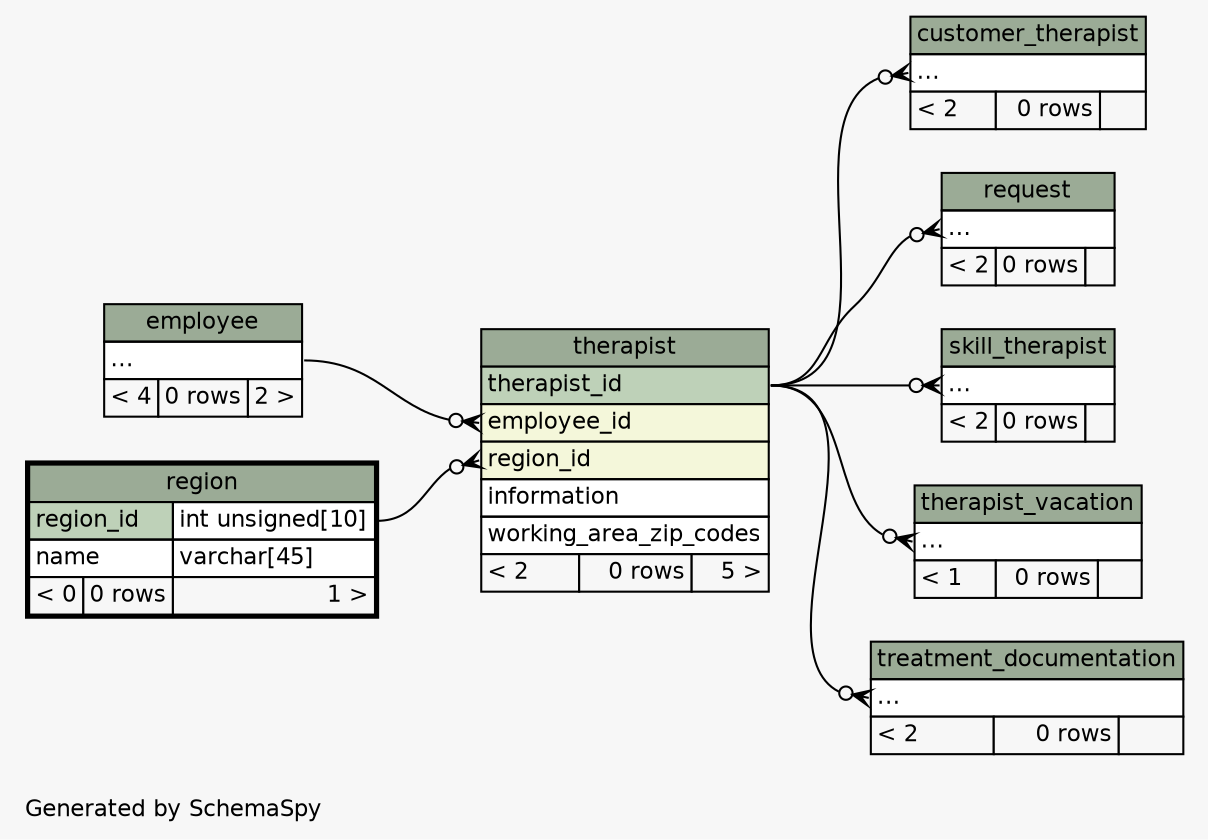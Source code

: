 // dot 2.40.1 on Linux 5.3.0-28-generic
// SchemaSpy rev 590
digraph "twoDegreesRelationshipsDiagram" {
  graph [
    rankdir="RL"
    bgcolor="#f7f7f7"
    label="\nGenerated by SchemaSpy"
    labeljust="l"
    nodesep="0.18"
    ranksep="0.46"
    fontname="Helvetica"
    fontsize="11"
  ];
  node [
    fontname="Helvetica"
    fontsize="11"
    shape="plaintext"
  ];
  edge [
    arrowsize="0.8"
  ];
  "customer_therapist":"elipses":w -> "therapist":"therapist_id":e [arrowhead=none dir=back arrowtail=crowodot];
  "request":"elipses":w -> "therapist":"therapist_id":e [arrowhead=none dir=back arrowtail=crowodot];
  "skill_therapist":"elipses":w -> "therapist":"therapist_id":e [arrowhead=none dir=back arrowtail=crowodot];
  "therapist":"employee_id":w -> "employee":"elipses":e [arrowhead=none dir=back arrowtail=crowodot];
  "therapist":"region_id":w -> "region":"region_id.type":e [arrowhead=none dir=back arrowtail=crowodot];
  "therapist_vacation":"elipses":w -> "therapist":"therapist_id":e [arrowhead=none dir=back arrowtail=crowodot];
  "treatment_documentation":"elipses":w -> "therapist":"therapist_id":e [arrowhead=none dir=back arrowtail=crowodot];
  "customer_therapist" [
    label=<
    <TABLE BORDER="0" CELLBORDER="1" CELLSPACING="0" BGCOLOR="#ffffff">
      <TR><TD COLSPAN="3" BGCOLOR="#9bab96" ALIGN="CENTER">customer_therapist</TD></TR>
      <TR><TD PORT="elipses" COLSPAN="3" ALIGN="LEFT">...</TD></TR>
      <TR><TD ALIGN="LEFT" BGCOLOR="#f7f7f7">&lt; 2</TD><TD ALIGN="RIGHT" BGCOLOR="#f7f7f7">0 rows</TD><TD ALIGN="RIGHT" BGCOLOR="#f7f7f7">  </TD></TR>
    </TABLE>>
    URL="customer_therapist.html"
    tooltip="customer_therapist"
  ];
  "employee" [
    label=<
    <TABLE BORDER="0" CELLBORDER="1" CELLSPACING="0" BGCOLOR="#ffffff">
      <TR><TD COLSPAN="3" BGCOLOR="#9bab96" ALIGN="CENTER">employee</TD></TR>
      <TR><TD PORT="elipses" COLSPAN="3" ALIGN="LEFT">...</TD></TR>
      <TR><TD ALIGN="LEFT" BGCOLOR="#f7f7f7">&lt; 4</TD><TD ALIGN="RIGHT" BGCOLOR="#f7f7f7">0 rows</TD><TD ALIGN="RIGHT" BGCOLOR="#f7f7f7">2 &gt;</TD></TR>
    </TABLE>>
    URL="employee.html"
    tooltip="employee"
  ];
  "region" [
    label=<
    <TABLE BORDER="2" CELLBORDER="1" CELLSPACING="0" BGCOLOR="#ffffff">
      <TR><TD COLSPAN="3" BGCOLOR="#9bab96" ALIGN="CENTER">region</TD></TR>
      <TR><TD PORT="region_id" COLSPAN="2" BGCOLOR="#bed1b8" ALIGN="LEFT">region_id</TD><TD PORT="region_id.type" ALIGN="LEFT">int unsigned[10]</TD></TR>
      <TR><TD PORT="name" COLSPAN="2" ALIGN="LEFT">name</TD><TD PORT="name.type" ALIGN="LEFT">varchar[45]</TD></TR>
      <TR><TD ALIGN="LEFT" BGCOLOR="#f7f7f7">&lt; 0</TD><TD ALIGN="RIGHT" BGCOLOR="#f7f7f7">0 rows</TD><TD ALIGN="RIGHT" BGCOLOR="#f7f7f7">1 &gt;</TD></TR>
    </TABLE>>
    URL="region.html"
    tooltip="region"
  ];
  "request" [
    label=<
    <TABLE BORDER="0" CELLBORDER="1" CELLSPACING="0" BGCOLOR="#ffffff">
      <TR><TD COLSPAN="3" BGCOLOR="#9bab96" ALIGN="CENTER">request</TD></TR>
      <TR><TD PORT="elipses" COLSPAN="3" ALIGN="LEFT">...</TD></TR>
      <TR><TD ALIGN="LEFT" BGCOLOR="#f7f7f7">&lt; 2</TD><TD ALIGN="RIGHT" BGCOLOR="#f7f7f7">0 rows</TD><TD ALIGN="RIGHT" BGCOLOR="#f7f7f7">  </TD></TR>
    </TABLE>>
    URL="request.html"
    tooltip="request"
  ];
  "skill_therapist" [
    label=<
    <TABLE BORDER="0" CELLBORDER="1" CELLSPACING="0" BGCOLOR="#ffffff">
      <TR><TD COLSPAN="3" BGCOLOR="#9bab96" ALIGN="CENTER">skill_therapist</TD></TR>
      <TR><TD PORT="elipses" COLSPAN="3" ALIGN="LEFT">...</TD></TR>
      <TR><TD ALIGN="LEFT" BGCOLOR="#f7f7f7">&lt; 2</TD><TD ALIGN="RIGHT" BGCOLOR="#f7f7f7">0 rows</TD><TD ALIGN="RIGHT" BGCOLOR="#f7f7f7">  </TD></TR>
    </TABLE>>
    URL="skill_therapist.html"
    tooltip="skill_therapist"
  ];
  "therapist" [
    label=<
    <TABLE BORDER="0" CELLBORDER="1" CELLSPACING="0" BGCOLOR="#ffffff">
      <TR><TD COLSPAN="3" BGCOLOR="#9bab96" ALIGN="CENTER">therapist</TD></TR>
      <TR><TD PORT="therapist_id" COLSPAN="3" BGCOLOR="#bed1b8" ALIGN="LEFT">therapist_id</TD></TR>
      <TR><TD PORT="employee_id" COLSPAN="3" BGCOLOR="#f4f7da" ALIGN="LEFT">employee_id</TD></TR>
      <TR><TD PORT="region_id" COLSPAN="3" BGCOLOR="#f4f7da" ALIGN="LEFT">region_id</TD></TR>
      <TR><TD PORT="information" COLSPAN="3" ALIGN="LEFT">information</TD></TR>
      <TR><TD PORT="working_area_zip_codes" COLSPAN="3" ALIGN="LEFT">working_area_zip_codes</TD></TR>
      <TR><TD ALIGN="LEFT" BGCOLOR="#f7f7f7">&lt; 2</TD><TD ALIGN="RIGHT" BGCOLOR="#f7f7f7">0 rows</TD><TD ALIGN="RIGHT" BGCOLOR="#f7f7f7">5 &gt;</TD></TR>
    </TABLE>>
    URL="therapist.html"
    tooltip="therapist"
  ];
  "therapist_vacation" [
    label=<
    <TABLE BORDER="0" CELLBORDER="1" CELLSPACING="0" BGCOLOR="#ffffff">
      <TR><TD COLSPAN="3" BGCOLOR="#9bab96" ALIGN="CENTER">therapist_vacation</TD></TR>
      <TR><TD PORT="elipses" COLSPAN="3" ALIGN="LEFT">...</TD></TR>
      <TR><TD ALIGN="LEFT" BGCOLOR="#f7f7f7">&lt; 1</TD><TD ALIGN="RIGHT" BGCOLOR="#f7f7f7">0 rows</TD><TD ALIGN="RIGHT" BGCOLOR="#f7f7f7">  </TD></TR>
    </TABLE>>
    URL="therapist_vacation.html"
    tooltip="therapist_vacation"
  ];
  "treatment_documentation" [
    label=<
    <TABLE BORDER="0" CELLBORDER="1" CELLSPACING="0" BGCOLOR="#ffffff">
      <TR><TD COLSPAN="3" BGCOLOR="#9bab96" ALIGN="CENTER">treatment_documentation</TD></TR>
      <TR><TD PORT="elipses" COLSPAN="3" ALIGN="LEFT">...</TD></TR>
      <TR><TD ALIGN="LEFT" BGCOLOR="#f7f7f7">&lt; 2</TD><TD ALIGN="RIGHT" BGCOLOR="#f7f7f7">0 rows</TD><TD ALIGN="RIGHT" BGCOLOR="#f7f7f7">  </TD></TR>
    </TABLE>>
    URL="treatment_documentation.html"
    tooltip="treatment_documentation"
  ];
}
